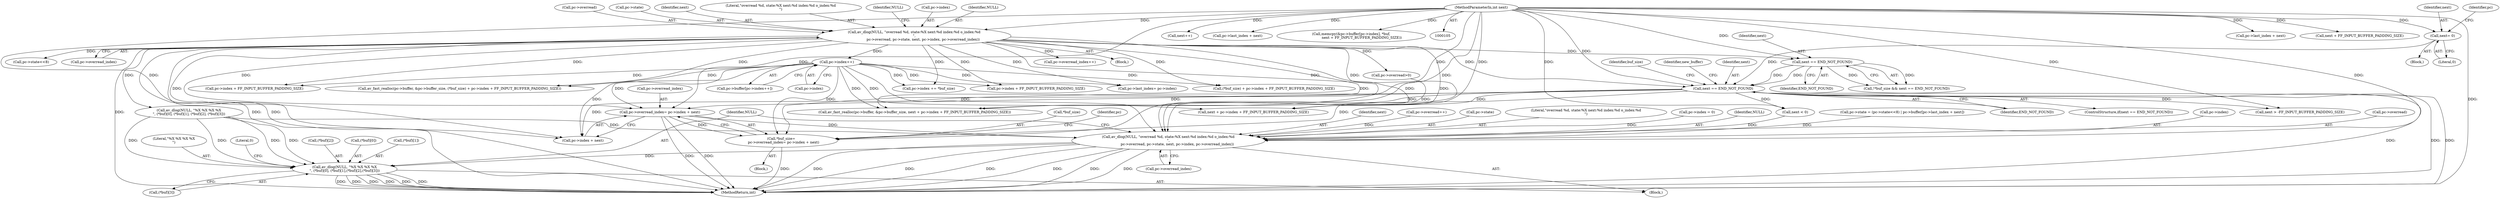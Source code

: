 digraph "0_FFmpeg_f31011e9abfb2ae75bb32bc44e2c34194c8dc40a@API" {
"1000264" [label="(Call,pc->overread_index= pc->index + next)"];
"1000167" [label="(Call,pc->index++)"];
"1000116" [label="(Call,av_dlog(NULL, \"overread %d, state:%X next:%d index:%d o_index:%d\n\",\n                pc->overread, pc->state, next, pc->index, pc->overread_index))"];
"1000107" [label="(MethodParameterIn,int next)"];
"1000199" [label="(Call,next == END_NOT_FOUND)"];
"1000184" [label="(Call,next == END_NOT_FOUND)"];
"1000188" [label="(Call,next= 0)"];
"1000261" [label="(Call,*buf_size=\n    pc->overread_index= pc->index + next)"];
"1000401" [label="(Call,av_dlog(NULL, \"overread %d, state:%X next:%d index:%d o_index:%d\n\",\n                pc->overread, pc->state, next, pc->index, pc->overread_index))"];
"1000417" [label="(Call,av_dlog(NULL, \"%X %X %X %X\n\", (*buf)[0], (*buf)[1],(*buf)[2],(*buf)[3]))"];
"1000205" [label="(Identifier,new_buffer)"];
"1000168" [label="(Call,pc->index)"];
"1000268" [label="(Call,pc->index + next)"];
"1000201" [label="(Identifier,END_NOT_FOUND)"];
"1000368" [label="(Call,pc->last_index + next)"];
"1000189" [label="(Identifier,next)"];
"1000336" [label="(Call,pc->index = 0)"];
"1000333" [label="(Call,next + FF_INPUT_BUFFER_PADDING_SIZE)"];
"1000190" [label="(Literal,0)"];
"1000438" [label="(MethodReturn,int)"];
"1000217" [label="(Call,pc->index + FF_INPUT_BUFFER_PADDING_SIZE)"];
"1000414" [label="(Call,pc->overread_index)"];
"1000351" [label="(Call,next++)"];
"1000185" [label="(Identifier,next)"];
"1000261" [label="(Call,*buf_size=\n    pc->overread_index= pc->index + next)"];
"1000175" [label="(Call,pc->overread_index++)"];
"1000401" [label="(Call,av_dlog(NULL, \"overread %d, state:%X next:%d index:%d o_index:%d\n\",\n                pc->overread, pc->state, next, pc->index, pc->overread_index))"];
"1000193" [label="(Identifier,pc)"];
"1000110" [label="(Block,)"];
"1000117" [label="(Identifier,NULL)"];
"1000163" [label="(Call,pc->buffer[pc->index++])"];
"1000119" [label="(Call,pc->overread)"];
"1000318" [label="(Call,next > -FF_INPUT_BUFFER_PADDING_SIZE)"];
"1000387" [label="(Call,pc->last_index + next)"];
"1000275" [label="(Identifier,pc)"];
"1000402" [label="(Identifier,NULL)"];
"1000122" [label="(Call,pc->state)"];
"1000322" [label="(Call,memcpy(&pc->buffer[pc->index], *buf,\n                   next + FF_INPUT_BUFFER_PADDING_SIZE))"];
"1000432" [label="(Call,(*buf)[3])"];
"1000206" [label="(Call,av_fast_realloc(pc->buffer, &pc->buffer_size, (*buf_size) + pc->index + FF_INPUT_BUFFER_PADDING_SIZE))"];
"1000152" [label="(Call,pc->overread>0)"];
"1000419" [label="(Literal,\"%X %X %X %X\n\")"];
"1000354" [label="(Call,pc->state = (pc->state<<8) | pc->buffer[pc->last_index + next])"];
"1000252" [label="(Call,pc->index += *buf_size)"];
"1000265" [label="(Call,pc->overread_index)"];
"1000200" [label="(Identifier,next)"];
"1000187" [label="(Block,)"];
"1000411" [label="(Call,pc->index)"];
"1000180" [label="(Call,!*buf_size && next == END_NOT_FOUND)"];
"1000262" [label="(Call,*buf_size)"];
"1000437" [label="(Literal,0)"];
"1000348" [label="(Call,next < 0)"];
"1000125" [label="(Identifier,next)"];
"1000186" [label="(Identifier,END_NOT_FOUND)"];
"1000404" [label="(Call,pc->overread)"];
"1000410" [label="(Identifier,next)"];
"1000281" [label="(Call,av_fast_realloc(pc->buffer, &pc->buffer_size, next + pc->index + FF_INPUT_BUFFER_PADDING_SIZE))"];
"1000107" [label="(MethodParameterIn,int next)"];
"1000116" [label="(Call,av_dlog(NULL, \"overread %d, state:%X next:%d index:%d o_index:%d\n\",\n                pc->overread, pc->state, next, pc->index, pc->overread_index))"];
"1000289" [label="(Call,next + pc->index + FF_INPUT_BUFFER_PADDING_SIZE)"];
"1000424" [label="(Call,(*buf)[1])"];
"1000264" [label="(Call,pc->overread_index= pc->index + next)"];
"1000428" [label="(Call,(*buf)[2])"];
"1000132" [label="(Call,av_dlog(NULL, \"%X %X %X %X\n\", (*buf)[0], (*buf)[1], (*buf)[2], (*buf)[3]))"];
"1000118" [label="(Literal,\"overread %d, state:%X next:%d index:%d o_index:%d\n\")"];
"1000392" [label="(Call,pc->overread++)"];
"1000115" [label="(Block,)"];
"1000291" [label="(Call,pc->index + FF_INPUT_BUFFER_PADDING_SIZE)"];
"1000199" [label="(Call,next == END_NOT_FOUND)"];
"1000359" [label="(Call,pc->state<<8)"];
"1000198" [label="(ControlStructure,if(next == END_NOT_FOUND))"];
"1000420" [label="(Call,(*buf)[0])"];
"1000407" [label="(Call,pc->state)"];
"1000400" [label="(Block,)"];
"1000263" [label="(Identifier,buf_size)"];
"1000133" [label="(Identifier,NULL)"];
"1000191" [label="(Call,pc->last_index= pc->index)"];
"1000184" [label="(Call,next == END_NOT_FOUND)"];
"1000129" [label="(Call,pc->overread_index)"];
"1000167" [label="(Call,pc->index++)"];
"1000214" [label="(Call,(*buf_size) + pc->index + FF_INPUT_BUFFER_PADDING_SIZE)"];
"1000126" [label="(Call,pc->index)"];
"1000417" [label="(Call,av_dlog(NULL, \"%X %X %X %X\n\", (*buf)[0], (*buf)[1],(*buf)[2],(*buf)[3]))"];
"1000188" [label="(Call,next= 0)"];
"1000418" [label="(Identifier,NULL)"];
"1000403" [label="(Literal,\"overread %d, state:%X next:%d index:%d o_index:%d\n\")"];
"1000264" -> "1000261"  [label="AST: "];
"1000264" -> "1000268"  [label="CFG: "];
"1000265" -> "1000264"  [label="AST: "];
"1000268" -> "1000264"  [label="AST: "];
"1000261" -> "1000264"  [label="CFG: "];
"1000264" -> "1000438"  [label="DDG: "];
"1000264" -> "1000438"  [label="DDG: "];
"1000264" -> "1000261"  [label="DDG: "];
"1000167" -> "1000264"  [label="DDG: "];
"1000116" -> "1000264"  [label="DDG: "];
"1000199" -> "1000264"  [label="DDG: "];
"1000107" -> "1000264"  [label="DDG: "];
"1000264" -> "1000401"  [label="DDG: "];
"1000167" -> "1000163"  [label="AST: "];
"1000167" -> "1000168"  [label="CFG: "];
"1000168" -> "1000167"  [label="AST: "];
"1000163" -> "1000167"  [label="CFG: "];
"1000116" -> "1000167"  [label="DDG: "];
"1000167" -> "1000191"  [label="DDG: "];
"1000167" -> "1000206"  [label="DDG: "];
"1000167" -> "1000214"  [label="DDG: "];
"1000167" -> "1000217"  [label="DDG: "];
"1000167" -> "1000252"  [label="DDG: "];
"1000167" -> "1000261"  [label="DDG: "];
"1000167" -> "1000268"  [label="DDG: "];
"1000167" -> "1000281"  [label="DDG: "];
"1000167" -> "1000289"  [label="DDG: "];
"1000167" -> "1000291"  [label="DDG: "];
"1000167" -> "1000401"  [label="DDG: "];
"1000116" -> "1000115"  [label="AST: "];
"1000116" -> "1000129"  [label="CFG: "];
"1000117" -> "1000116"  [label="AST: "];
"1000118" -> "1000116"  [label="AST: "];
"1000119" -> "1000116"  [label="AST: "];
"1000122" -> "1000116"  [label="AST: "];
"1000125" -> "1000116"  [label="AST: "];
"1000126" -> "1000116"  [label="AST: "];
"1000129" -> "1000116"  [label="AST: "];
"1000133" -> "1000116"  [label="CFG: "];
"1000116" -> "1000438"  [label="DDG: "];
"1000116" -> "1000438"  [label="DDG: "];
"1000116" -> "1000438"  [label="DDG: "];
"1000107" -> "1000116"  [label="DDG: "];
"1000116" -> "1000132"  [label="DDG: "];
"1000116" -> "1000152"  [label="DDG: "];
"1000116" -> "1000175"  [label="DDG: "];
"1000116" -> "1000184"  [label="DDG: "];
"1000116" -> "1000191"  [label="DDG: "];
"1000116" -> "1000199"  [label="DDG: "];
"1000116" -> "1000206"  [label="DDG: "];
"1000116" -> "1000214"  [label="DDG: "];
"1000116" -> "1000217"  [label="DDG: "];
"1000116" -> "1000252"  [label="DDG: "];
"1000116" -> "1000261"  [label="DDG: "];
"1000116" -> "1000268"  [label="DDG: "];
"1000116" -> "1000281"  [label="DDG: "];
"1000116" -> "1000289"  [label="DDG: "];
"1000116" -> "1000291"  [label="DDG: "];
"1000116" -> "1000359"  [label="DDG: "];
"1000116" -> "1000401"  [label="DDG: "];
"1000116" -> "1000401"  [label="DDG: "];
"1000107" -> "1000105"  [label="AST: "];
"1000107" -> "1000438"  [label="DDG: "];
"1000107" -> "1000184"  [label="DDG: "];
"1000107" -> "1000188"  [label="DDG: "];
"1000107" -> "1000199"  [label="DDG: "];
"1000107" -> "1000261"  [label="DDG: "];
"1000107" -> "1000268"  [label="DDG: "];
"1000107" -> "1000281"  [label="DDG: "];
"1000107" -> "1000289"  [label="DDG: "];
"1000107" -> "1000318"  [label="DDG: "];
"1000107" -> "1000322"  [label="DDG: "];
"1000107" -> "1000333"  [label="DDG: "];
"1000107" -> "1000348"  [label="DDG: "];
"1000107" -> "1000351"  [label="DDG: "];
"1000107" -> "1000368"  [label="DDG: "];
"1000107" -> "1000387"  [label="DDG: "];
"1000107" -> "1000401"  [label="DDG: "];
"1000199" -> "1000198"  [label="AST: "];
"1000199" -> "1000201"  [label="CFG: "];
"1000200" -> "1000199"  [label="AST: "];
"1000201" -> "1000199"  [label="AST: "];
"1000205" -> "1000199"  [label="CFG: "];
"1000263" -> "1000199"  [label="CFG: "];
"1000199" -> "1000438"  [label="DDG: "];
"1000199" -> "1000438"  [label="DDG: "];
"1000199" -> "1000438"  [label="DDG: "];
"1000184" -> "1000199"  [label="DDG: "];
"1000184" -> "1000199"  [label="DDG: "];
"1000188" -> "1000199"  [label="DDG: "];
"1000199" -> "1000261"  [label="DDG: "];
"1000199" -> "1000268"  [label="DDG: "];
"1000199" -> "1000281"  [label="DDG: "];
"1000199" -> "1000289"  [label="DDG: "];
"1000199" -> "1000318"  [label="DDG: "];
"1000199" -> "1000348"  [label="DDG: "];
"1000184" -> "1000180"  [label="AST: "];
"1000184" -> "1000186"  [label="CFG: "];
"1000185" -> "1000184"  [label="AST: "];
"1000186" -> "1000184"  [label="AST: "];
"1000180" -> "1000184"  [label="CFG: "];
"1000184" -> "1000180"  [label="DDG: "];
"1000184" -> "1000180"  [label="DDG: "];
"1000188" -> "1000187"  [label="AST: "];
"1000188" -> "1000190"  [label="CFG: "];
"1000189" -> "1000188"  [label="AST: "];
"1000190" -> "1000188"  [label="AST: "];
"1000193" -> "1000188"  [label="CFG: "];
"1000261" -> "1000110"  [label="AST: "];
"1000262" -> "1000261"  [label="AST: "];
"1000275" -> "1000261"  [label="CFG: "];
"1000261" -> "1000438"  [label="DDG: "];
"1000401" -> "1000400"  [label="AST: "];
"1000401" -> "1000414"  [label="CFG: "];
"1000402" -> "1000401"  [label="AST: "];
"1000403" -> "1000401"  [label="AST: "];
"1000404" -> "1000401"  [label="AST: "];
"1000407" -> "1000401"  [label="AST: "];
"1000410" -> "1000401"  [label="AST: "];
"1000411" -> "1000401"  [label="AST: "];
"1000414" -> "1000401"  [label="AST: "];
"1000418" -> "1000401"  [label="CFG: "];
"1000401" -> "1000438"  [label="DDG: "];
"1000401" -> "1000438"  [label="DDG: "];
"1000401" -> "1000438"  [label="DDG: "];
"1000401" -> "1000438"  [label="DDG: "];
"1000401" -> "1000438"  [label="DDG: "];
"1000401" -> "1000438"  [label="DDG: "];
"1000132" -> "1000401"  [label="DDG: "];
"1000392" -> "1000401"  [label="DDG: "];
"1000152" -> "1000401"  [label="DDG: "];
"1000354" -> "1000401"  [label="DDG: "];
"1000348" -> "1000401"  [label="DDG: "];
"1000336" -> "1000401"  [label="DDG: "];
"1000401" -> "1000417"  [label="DDG: "];
"1000417" -> "1000400"  [label="AST: "];
"1000417" -> "1000432"  [label="CFG: "];
"1000418" -> "1000417"  [label="AST: "];
"1000419" -> "1000417"  [label="AST: "];
"1000420" -> "1000417"  [label="AST: "];
"1000424" -> "1000417"  [label="AST: "];
"1000428" -> "1000417"  [label="AST: "];
"1000432" -> "1000417"  [label="AST: "];
"1000437" -> "1000417"  [label="CFG: "];
"1000417" -> "1000438"  [label="DDG: "];
"1000417" -> "1000438"  [label="DDG: "];
"1000417" -> "1000438"  [label="DDG: "];
"1000417" -> "1000438"  [label="DDG: "];
"1000417" -> "1000438"  [label="DDG: "];
"1000417" -> "1000438"  [label="DDG: "];
"1000132" -> "1000417"  [label="DDG: "];
"1000132" -> "1000417"  [label="DDG: "];
"1000132" -> "1000417"  [label="DDG: "];
"1000132" -> "1000417"  [label="DDG: "];
}
